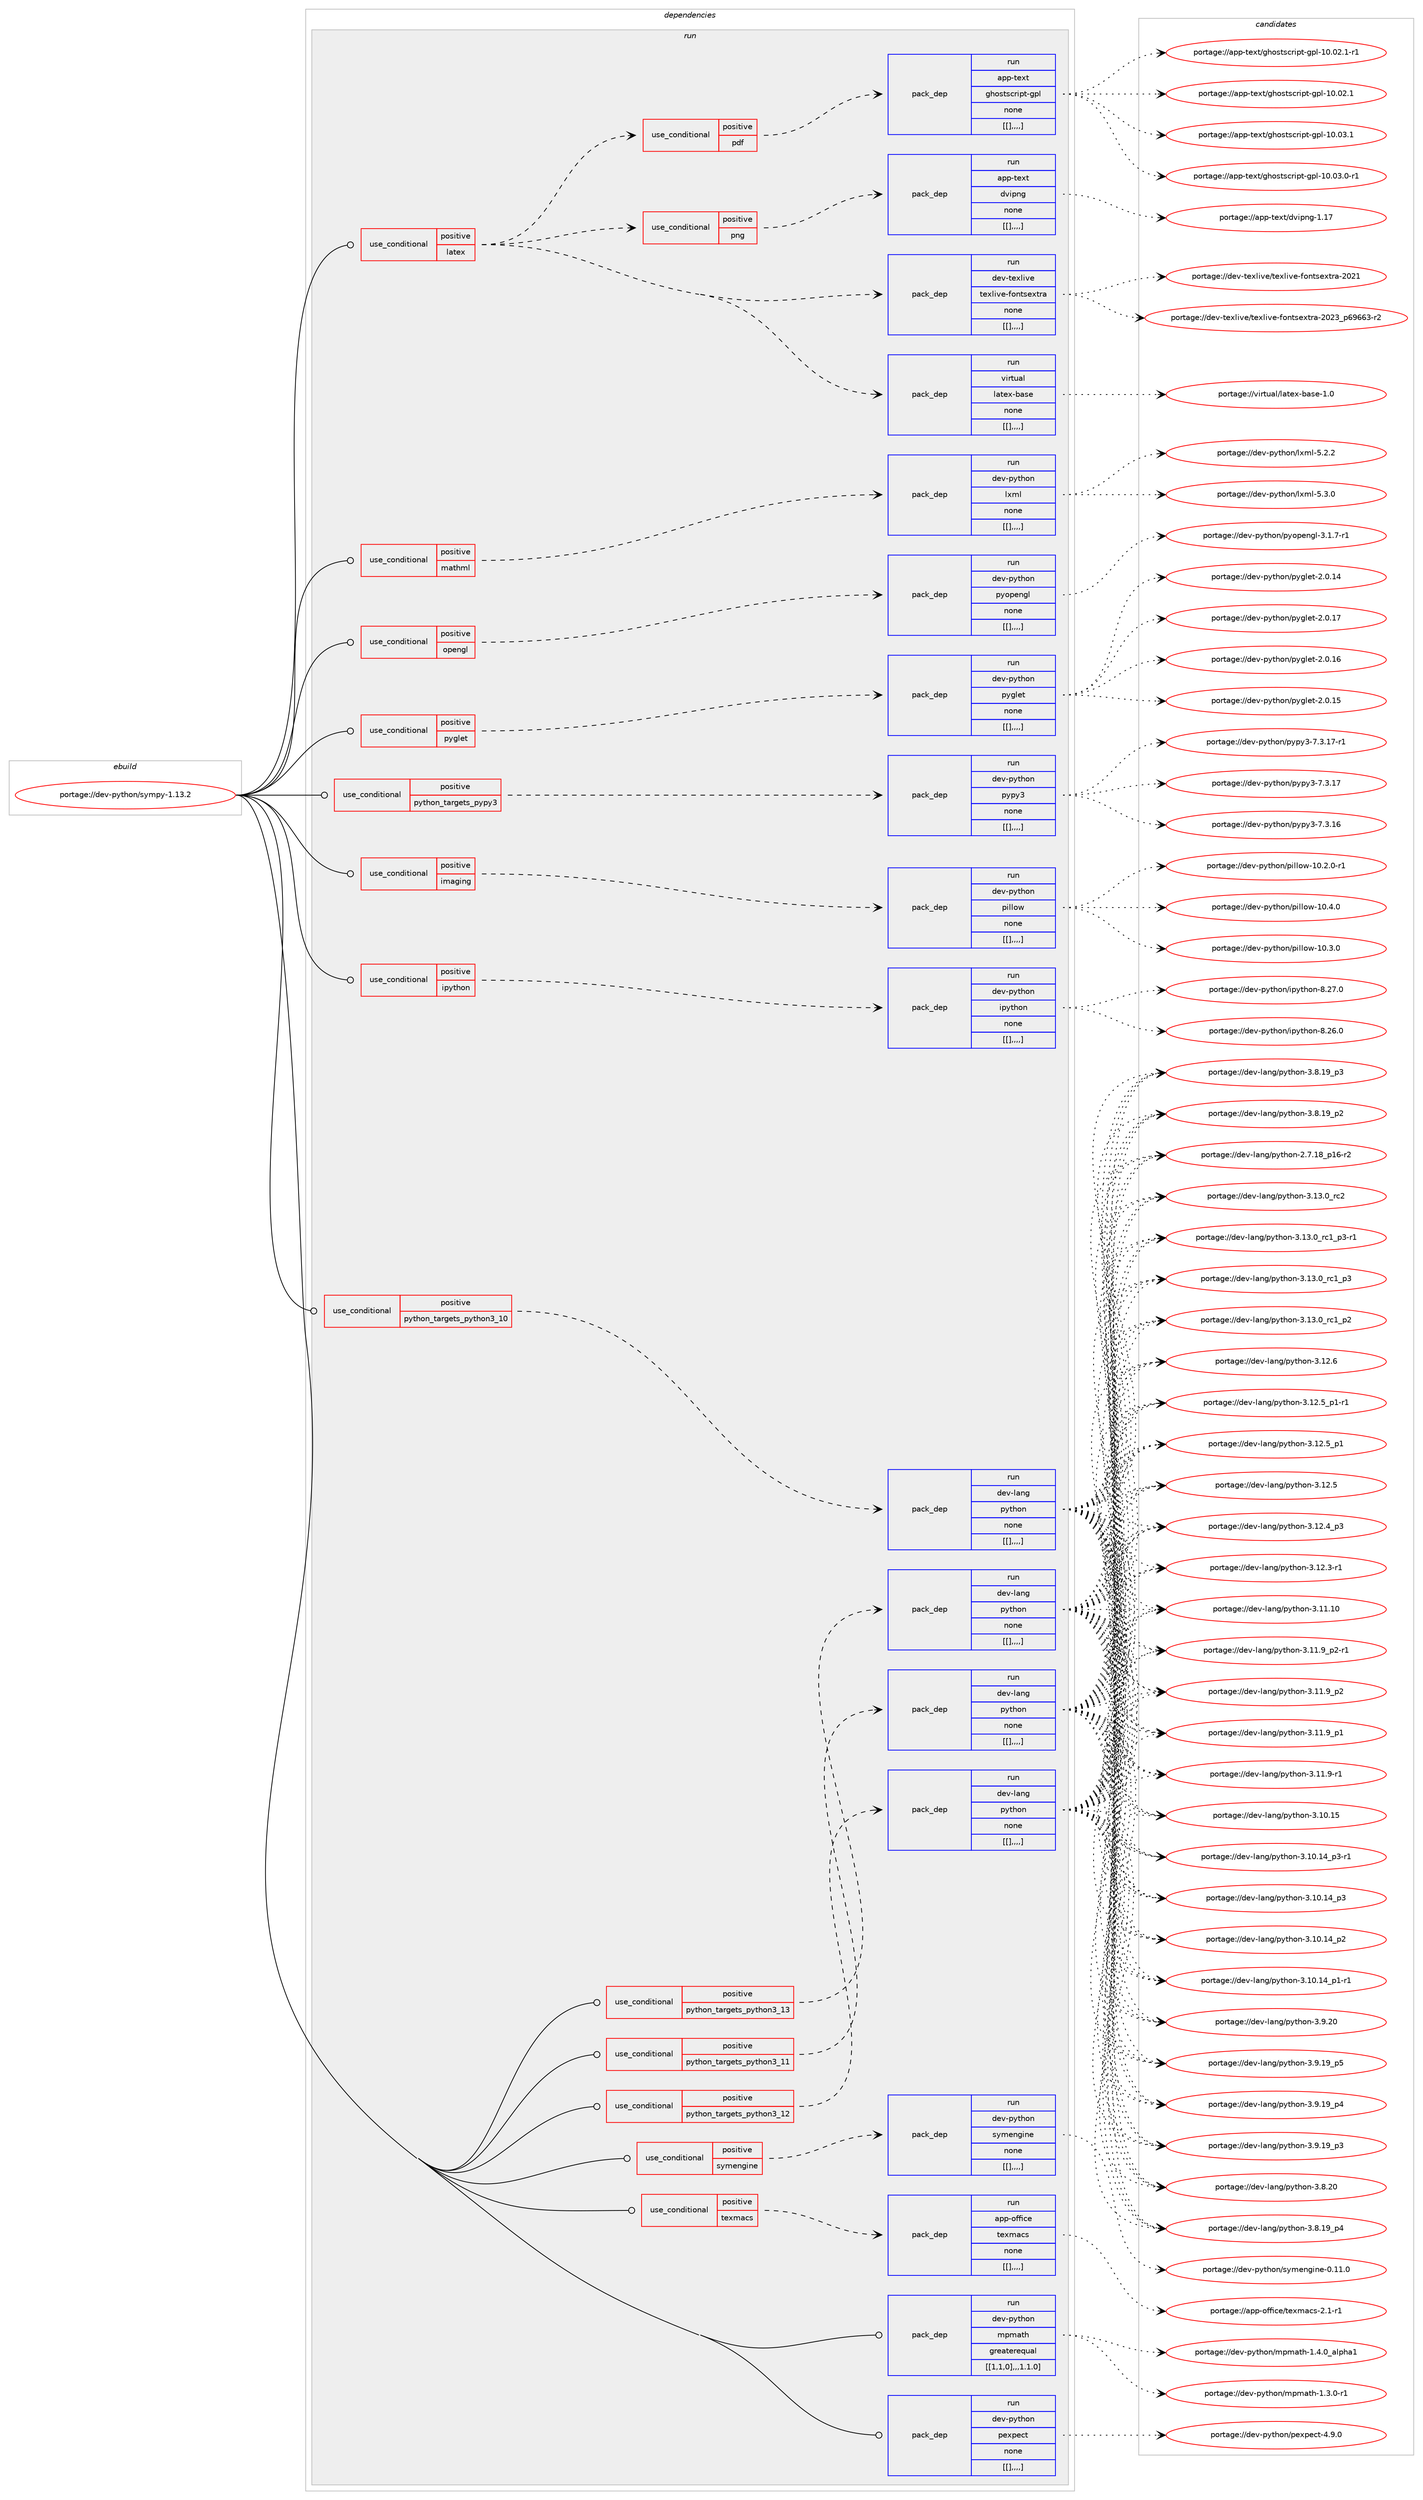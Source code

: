 digraph prolog {

# *************
# Graph options
# *************

newrank=true;
concentrate=true;
compound=true;
graph [rankdir=LR,fontname=Helvetica,fontsize=10,ranksep=1.5];#, ranksep=2.5, nodesep=0.2];
edge  [arrowhead=vee];
node  [fontname=Helvetica,fontsize=10];

# **********
# The ebuild
# **********

subgraph cluster_leftcol {
color=gray;
label=<<i>ebuild</i>>;
id [label="portage://dev-python/sympy-1.13.2", color=red, width=4, href="../dev-python/sympy-1.13.2.svg"];
}

# ****************
# The dependencies
# ****************

subgraph cluster_midcol {
color=gray;
label=<<i>dependencies</i>>;
subgraph cluster_compile {
fillcolor="#eeeeee";
style=filled;
label=<<i>compile</i>>;
}
subgraph cluster_compileandrun {
fillcolor="#eeeeee";
style=filled;
label=<<i>compile and run</i>>;
}
subgraph cluster_run {
fillcolor="#eeeeee";
style=filled;
label=<<i>run</i>>;
subgraph cond41310 {
dependency167342 [label=<<TABLE BORDER="0" CELLBORDER="1" CELLSPACING="0" CELLPADDING="4"><TR><TD ROWSPAN="3" CELLPADDING="10">use_conditional</TD></TR><TR><TD>positive</TD></TR><TR><TD>imaging</TD></TR></TABLE>>, shape=none, color=red];
subgraph pack124771 {
dependency167343 [label=<<TABLE BORDER="0" CELLBORDER="1" CELLSPACING="0" CELLPADDING="4" WIDTH="220"><TR><TD ROWSPAN="6" CELLPADDING="30">pack_dep</TD></TR><TR><TD WIDTH="110">run</TD></TR><TR><TD>dev-python</TD></TR><TR><TD>pillow</TD></TR><TR><TD>none</TD></TR><TR><TD>[[],,,,]</TD></TR></TABLE>>, shape=none, color=blue];
}
dependency167342:e -> dependency167343:w [weight=20,style="dashed",arrowhead="vee"];
}
id:e -> dependency167342:w [weight=20,style="solid",arrowhead="odot"];
subgraph cond41311 {
dependency167344 [label=<<TABLE BORDER="0" CELLBORDER="1" CELLSPACING="0" CELLPADDING="4"><TR><TD ROWSPAN="3" CELLPADDING="10">use_conditional</TD></TR><TR><TD>positive</TD></TR><TR><TD>ipython</TD></TR></TABLE>>, shape=none, color=red];
subgraph pack124772 {
dependency167345 [label=<<TABLE BORDER="0" CELLBORDER="1" CELLSPACING="0" CELLPADDING="4" WIDTH="220"><TR><TD ROWSPAN="6" CELLPADDING="30">pack_dep</TD></TR><TR><TD WIDTH="110">run</TD></TR><TR><TD>dev-python</TD></TR><TR><TD>ipython</TD></TR><TR><TD>none</TD></TR><TR><TD>[[],,,,]</TD></TR></TABLE>>, shape=none, color=blue];
}
dependency167344:e -> dependency167345:w [weight=20,style="dashed",arrowhead="vee"];
}
id:e -> dependency167344:w [weight=20,style="solid",arrowhead="odot"];
subgraph cond41312 {
dependency167346 [label=<<TABLE BORDER="0" CELLBORDER="1" CELLSPACING="0" CELLPADDING="4"><TR><TD ROWSPAN="3" CELLPADDING="10">use_conditional</TD></TR><TR><TD>positive</TD></TR><TR><TD>latex</TD></TR></TABLE>>, shape=none, color=red];
subgraph pack124773 {
dependency167347 [label=<<TABLE BORDER="0" CELLBORDER="1" CELLSPACING="0" CELLPADDING="4" WIDTH="220"><TR><TD ROWSPAN="6" CELLPADDING="30">pack_dep</TD></TR><TR><TD WIDTH="110">run</TD></TR><TR><TD>virtual</TD></TR><TR><TD>latex-base</TD></TR><TR><TD>none</TD></TR><TR><TD>[[],,,,]</TD></TR></TABLE>>, shape=none, color=blue];
}
dependency167346:e -> dependency167347:w [weight=20,style="dashed",arrowhead="vee"];
subgraph pack124774 {
dependency167348 [label=<<TABLE BORDER="0" CELLBORDER="1" CELLSPACING="0" CELLPADDING="4" WIDTH="220"><TR><TD ROWSPAN="6" CELLPADDING="30">pack_dep</TD></TR><TR><TD WIDTH="110">run</TD></TR><TR><TD>dev-texlive</TD></TR><TR><TD>texlive-fontsextra</TD></TR><TR><TD>none</TD></TR><TR><TD>[[],,,,]</TD></TR></TABLE>>, shape=none, color=blue];
}
dependency167346:e -> dependency167348:w [weight=20,style="dashed",arrowhead="vee"];
subgraph cond41313 {
dependency167349 [label=<<TABLE BORDER="0" CELLBORDER="1" CELLSPACING="0" CELLPADDING="4"><TR><TD ROWSPAN="3" CELLPADDING="10">use_conditional</TD></TR><TR><TD>positive</TD></TR><TR><TD>png</TD></TR></TABLE>>, shape=none, color=red];
subgraph pack124775 {
dependency167350 [label=<<TABLE BORDER="0" CELLBORDER="1" CELLSPACING="0" CELLPADDING="4" WIDTH="220"><TR><TD ROWSPAN="6" CELLPADDING="30">pack_dep</TD></TR><TR><TD WIDTH="110">run</TD></TR><TR><TD>app-text</TD></TR><TR><TD>dvipng</TD></TR><TR><TD>none</TD></TR><TR><TD>[[],,,,]</TD></TR></TABLE>>, shape=none, color=blue];
}
dependency167349:e -> dependency167350:w [weight=20,style="dashed",arrowhead="vee"];
}
dependency167346:e -> dependency167349:w [weight=20,style="dashed",arrowhead="vee"];
subgraph cond41314 {
dependency167351 [label=<<TABLE BORDER="0" CELLBORDER="1" CELLSPACING="0" CELLPADDING="4"><TR><TD ROWSPAN="3" CELLPADDING="10">use_conditional</TD></TR><TR><TD>positive</TD></TR><TR><TD>pdf</TD></TR></TABLE>>, shape=none, color=red];
subgraph pack124776 {
dependency167352 [label=<<TABLE BORDER="0" CELLBORDER="1" CELLSPACING="0" CELLPADDING="4" WIDTH="220"><TR><TD ROWSPAN="6" CELLPADDING="30">pack_dep</TD></TR><TR><TD WIDTH="110">run</TD></TR><TR><TD>app-text</TD></TR><TR><TD>ghostscript-gpl</TD></TR><TR><TD>none</TD></TR><TR><TD>[[],,,,]</TD></TR></TABLE>>, shape=none, color=blue];
}
dependency167351:e -> dependency167352:w [weight=20,style="dashed",arrowhead="vee"];
}
dependency167346:e -> dependency167351:w [weight=20,style="dashed",arrowhead="vee"];
}
id:e -> dependency167346:w [weight=20,style="solid",arrowhead="odot"];
subgraph cond41315 {
dependency167353 [label=<<TABLE BORDER="0" CELLBORDER="1" CELLSPACING="0" CELLPADDING="4"><TR><TD ROWSPAN="3" CELLPADDING="10">use_conditional</TD></TR><TR><TD>positive</TD></TR><TR><TD>mathml</TD></TR></TABLE>>, shape=none, color=red];
subgraph pack124777 {
dependency167354 [label=<<TABLE BORDER="0" CELLBORDER="1" CELLSPACING="0" CELLPADDING="4" WIDTH="220"><TR><TD ROWSPAN="6" CELLPADDING="30">pack_dep</TD></TR><TR><TD WIDTH="110">run</TD></TR><TR><TD>dev-python</TD></TR><TR><TD>lxml</TD></TR><TR><TD>none</TD></TR><TR><TD>[[],,,,]</TD></TR></TABLE>>, shape=none, color=blue];
}
dependency167353:e -> dependency167354:w [weight=20,style="dashed",arrowhead="vee"];
}
id:e -> dependency167353:w [weight=20,style="solid",arrowhead="odot"];
subgraph cond41316 {
dependency167355 [label=<<TABLE BORDER="0" CELLBORDER="1" CELLSPACING="0" CELLPADDING="4"><TR><TD ROWSPAN="3" CELLPADDING="10">use_conditional</TD></TR><TR><TD>positive</TD></TR><TR><TD>opengl</TD></TR></TABLE>>, shape=none, color=red];
subgraph pack124778 {
dependency167356 [label=<<TABLE BORDER="0" CELLBORDER="1" CELLSPACING="0" CELLPADDING="4" WIDTH="220"><TR><TD ROWSPAN="6" CELLPADDING="30">pack_dep</TD></TR><TR><TD WIDTH="110">run</TD></TR><TR><TD>dev-python</TD></TR><TR><TD>pyopengl</TD></TR><TR><TD>none</TD></TR><TR><TD>[[],,,,]</TD></TR></TABLE>>, shape=none, color=blue];
}
dependency167355:e -> dependency167356:w [weight=20,style="dashed",arrowhead="vee"];
}
id:e -> dependency167355:w [weight=20,style="solid",arrowhead="odot"];
subgraph cond41317 {
dependency167357 [label=<<TABLE BORDER="0" CELLBORDER="1" CELLSPACING="0" CELLPADDING="4"><TR><TD ROWSPAN="3" CELLPADDING="10">use_conditional</TD></TR><TR><TD>positive</TD></TR><TR><TD>pyglet</TD></TR></TABLE>>, shape=none, color=red];
subgraph pack124779 {
dependency167358 [label=<<TABLE BORDER="0" CELLBORDER="1" CELLSPACING="0" CELLPADDING="4" WIDTH="220"><TR><TD ROWSPAN="6" CELLPADDING="30">pack_dep</TD></TR><TR><TD WIDTH="110">run</TD></TR><TR><TD>dev-python</TD></TR><TR><TD>pyglet</TD></TR><TR><TD>none</TD></TR><TR><TD>[[],,,,]</TD></TR></TABLE>>, shape=none, color=blue];
}
dependency167357:e -> dependency167358:w [weight=20,style="dashed",arrowhead="vee"];
}
id:e -> dependency167357:w [weight=20,style="solid",arrowhead="odot"];
subgraph cond41318 {
dependency167359 [label=<<TABLE BORDER="0" CELLBORDER="1" CELLSPACING="0" CELLPADDING="4"><TR><TD ROWSPAN="3" CELLPADDING="10">use_conditional</TD></TR><TR><TD>positive</TD></TR><TR><TD>python_targets_pypy3</TD></TR></TABLE>>, shape=none, color=red];
subgraph pack124780 {
dependency167360 [label=<<TABLE BORDER="0" CELLBORDER="1" CELLSPACING="0" CELLPADDING="4" WIDTH="220"><TR><TD ROWSPAN="6" CELLPADDING="30">pack_dep</TD></TR><TR><TD WIDTH="110">run</TD></TR><TR><TD>dev-python</TD></TR><TR><TD>pypy3</TD></TR><TR><TD>none</TD></TR><TR><TD>[[],,,,]</TD></TR></TABLE>>, shape=none, color=blue];
}
dependency167359:e -> dependency167360:w [weight=20,style="dashed",arrowhead="vee"];
}
id:e -> dependency167359:w [weight=20,style="solid",arrowhead="odot"];
subgraph cond41319 {
dependency167361 [label=<<TABLE BORDER="0" CELLBORDER="1" CELLSPACING="0" CELLPADDING="4"><TR><TD ROWSPAN="3" CELLPADDING="10">use_conditional</TD></TR><TR><TD>positive</TD></TR><TR><TD>python_targets_python3_10</TD></TR></TABLE>>, shape=none, color=red];
subgraph pack124781 {
dependency167362 [label=<<TABLE BORDER="0" CELLBORDER="1" CELLSPACING="0" CELLPADDING="4" WIDTH="220"><TR><TD ROWSPAN="6" CELLPADDING="30">pack_dep</TD></TR><TR><TD WIDTH="110">run</TD></TR><TR><TD>dev-lang</TD></TR><TR><TD>python</TD></TR><TR><TD>none</TD></TR><TR><TD>[[],,,,]</TD></TR></TABLE>>, shape=none, color=blue];
}
dependency167361:e -> dependency167362:w [weight=20,style="dashed",arrowhead="vee"];
}
id:e -> dependency167361:w [weight=20,style="solid",arrowhead="odot"];
subgraph cond41320 {
dependency167363 [label=<<TABLE BORDER="0" CELLBORDER="1" CELLSPACING="0" CELLPADDING="4"><TR><TD ROWSPAN="3" CELLPADDING="10">use_conditional</TD></TR><TR><TD>positive</TD></TR><TR><TD>python_targets_python3_11</TD></TR></TABLE>>, shape=none, color=red];
subgraph pack124782 {
dependency167364 [label=<<TABLE BORDER="0" CELLBORDER="1" CELLSPACING="0" CELLPADDING="4" WIDTH="220"><TR><TD ROWSPAN="6" CELLPADDING="30">pack_dep</TD></TR><TR><TD WIDTH="110">run</TD></TR><TR><TD>dev-lang</TD></TR><TR><TD>python</TD></TR><TR><TD>none</TD></TR><TR><TD>[[],,,,]</TD></TR></TABLE>>, shape=none, color=blue];
}
dependency167363:e -> dependency167364:w [weight=20,style="dashed",arrowhead="vee"];
}
id:e -> dependency167363:w [weight=20,style="solid",arrowhead="odot"];
subgraph cond41321 {
dependency167365 [label=<<TABLE BORDER="0" CELLBORDER="1" CELLSPACING="0" CELLPADDING="4"><TR><TD ROWSPAN="3" CELLPADDING="10">use_conditional</TD></TR><TR><TD>positive</TD></TR><TR><TD>python_targets_python3_12</TD></TR></TABLE>>, shape=none, color=red];
subgraph pack124783 {
dependency167366 [label=<<TABLE BORDER="0" CELLBORDER="1" CELLSPACING="0" CELLPADDING="4" WIDTH="220"><TR><TD ROWSPAN="6" CELLPADDING="30">pack_dep</TD></TR><TR><TD WIDTH="110">run</TD></TR><TR><TD>dev-lang</TD></TR><TR><TD>python</TD></TR><TR><TD>none</TD></TR><TR><TD>[[],,,,]</TD></TR></TABLE>>, shape=none, color=blue];
}
dependency167365:e -> dependency167366:w [weight=20,style="dashed",arrowhead="vee"];
}
id:e -> dependency167365:w [weight=20,style="solid",arrowhead="odot"];
subgraph cond41322 {
dependency167367 [label=<<TABLE BORDER="0" CELLBORDER="1" CELLSPACING="0" CELLPADDING="4"><TR><TD ROWSPAN="3" CELLPADDING="10">use_conditional</TD></TR><TR><TD>positive</TD></TR><TR><TD>python_targets_python3_13</TD></TR></TABLE>>, shape=none, color=red];
subgraph pack124784 {
dependency167368 [label=<<TABLE BORDER="0" CELLBORDER="1" CELLSPACING="0" CELLPADDING="4" WIDTH="220"><TR><TD ROWSPAN="6" CELLPADDING="30">pack_dep</TD></TR><TR><TD WIDTH="110">run</TD></TR><TR><TD>dev-lang</TD></TR><TR><TD>python</TD></TR><TR><TD>none</TD></TR><TR><TD>[[],,,,]</TD></TR></TABLE>>, shape=none, color=blue];
}
dependency167367:e -> dependency167368:w [weight=20,style="dashed",arrowhead="vee"];
}
id:e -> dependency167367:w [weight=20,style="solid",arrowhead="odot"];
subgraph cond41323 {
dependency167369 [label=<<TABLE BORDER="0" CELLBORDER="1" CELLSPACING="0" CELLPADDING="4"><TR><TD ROWSPAN="3" CELLPADDING="10">use_conditional</TD></TR><TR><TD>positive</TD></TR><TR><TD>symengine</TD></TR></TABLE>>, shape=none, color=red];
subgraph pack124785 {
dependency167370 [label=<<TABLE BORDER="0" CELLBORDER="1" CELLSPACING="0" CELLPADDING="4" WIDTH="220"><TR><TD ROWSPAN="6" CELLPADDING="30">pack_dep</TD></TR><TR><TD WIDTH="110">run</TD></TR><TR><TD>dev-python</TD></TR><TR><TD>symengine</TD></TR><TR><TD>none</TD></TR><TR><TD>[[],,,,]</TD></TR></TABLE>>, shape=none, color=blue];
}
dependency167369:e -> dependency167370:w [weight=20,style="dashed",arrowhead="vee"];
}
id:e -> dependency167369:w [weight=20,style="solid",arrowhead="odot"];
subgraph cond41324 {
dependency167371 [label=<<TABLE BORDER="0" CELLBORDER="1" CELLSPACING="0" CELLPADDING="4"><TR><TD ROWSPAN="3" CELLPADDING="10">use_conditional</TD></TR><TR><TD>positive</TD></TR><TR><TD>texmacs</TD></TR></TABLE>>, shape=none, color=red];
subgraph pack124786 {
dependency167372 [label=<<TABLE BORDER="0" CELLBORDER="1" CELLSPACING="0" CELLPADDING="4" WIDTH="220"><TR><TD ROWSPAN="6" CELLPADDING="30">pack_dep</TD></TR><TR><TD WIDTH="110">run</TD></TR><TR><TD>app-office</TD></TR><TR><TD>texmacs</TD></TR><TR><TD>none</TD></TR><TR><TD>[[],,,,]</TD></TR></TABLE>>, shape=none, color=blue];
}
dependency167371:e -> dependency167372:w [weight=20,style="dashed",arrowhead="vee"];
}
id:e -> dependency167371:w [weight=20,style="solid",arrowhead="odot"];
subgraph pack124787 {
dependency167373 [label=<<TABLE BORDER="0" CELLBORDER="1" CELLSPACING="0" CELLPADDING="4" WIDTH="220"><TR><TD ROWSPAN="6" CELLPADDING="30">pack_dep</TD></TR><TR><TD WIDTH="110">run</TD></TR><TR><TD>dev-python</TD></TR><TR><TD>mpmath</TD></TR><TR><TD>greaterequal</TD></TR><TR><TD>[[1,1,0],,,1.1.0]</TD></TR></TABLE>>, shape=none, color=blue];
}
id:e -> dependency167373:w [weight=20,style="solid",arrowhead="odot"];
subgraph pack124788 {
dependency167374 [label=<<TABLE BORDER="0" CELLBORDER="1" CELLSPACING="0" CELLPADDING="4" WIDTH="220"><TR><TD ROWSPAN="6" CELLPADDING="30">pack_dep</TD></TR><TR><TD WIDTH="110">run</TD></TR><TR><TD>dev-python</TD></TR><TR><TD>pexpect</TD></TR><TR><TD>none</TD></TR><TR><TD>[[],,,,]</TD></TR></TABLE>>, shape=none, color=blue];
}
id:e -> dependency167374:w [weight=20,style="solid",arrowhead="odot"];
}
}

# **************
# The candidates
# **************

subgraph cluster_choices {
rank=same;
color=gray;
label=<<i>candidates</i>>;

subgraph choice124771 {
color=black;
nodesep=1;
choice100101118451121211161041111104711210510810811111945494846524648 [label="portage://dev-python/pillow-10.4.0", color=red, width=4,href="../dev-python/pillow-10.4.0.svg"];
choice100101118451121211161041111104711210510810811111945494846514648 [label="portage://dev-python/pillow-10.3.0", color=red, width=4,href="../dev-python/pillow-10.3.0.svg"];
choice1001011184511212111610411111047112105108108111119454948465046484511449 [label="portage://dev-python/pillow-10.2.0-r1", color=red, width=4,href="../dev-python/pillow-10.2.0-r1.svg"];
dependency167343:e -> choice100101118451121211161041111104711210510810811111945494846524648:w [style=dotted,weight="100"];
dependency167343:e -> choice100101118451121211161041111104711210510810811111945494846514648:w [style=dotted,weight="100"];
dependency167343:e -> choice1001011184511212111610411111047112105108108111119454948465046484511449:w [style=dotted,weight="100"];
}
subgraph choice124772 {
color=black;
nodesep=1;
choice100101118451121211161041111104710511212111610411111045564650554648 [label="portage://dev-python/ipython-8.27.0", color=red, width=4,href="../dev-python/ipython-8.27.0.svg"];
choice100101118451121211161041111104710511212111610411111045564650544648 [label="portage://dev-python/ipython-8.26.0", color=red, width=4,href="../dev-python/ipython-8.26.0.svg"];
dependency167345:e -> choice100101118451121211161041111104710511212111610411111045564650554648:w [style=dotted,weight="100"];
dependency167345:e -> choice100101118451121211161041111104710511212111610411111045564650544648:w [style=dotted,weight="100"];
}
subgraph choice124773 {
color=black;
nodesep=1;
choice11810511411611797108471089711610112045989711510145494648 [label="portage://virtual/latex-base-1.0", color=red, width=4,href="../virtual/latex-base-1.0.svg"];
dependency167347:e -> choice11810511411611797108471089711610112045989711510145494648:w [style=dotted,weight="100"];
}
subgraph choice124774 {
color=black;
nodesep=1;
choice1001011184511610112010810511810147116101120108105118101451021111101161151011201161149745504850519511254575454514511450 [label="portage://dev-texlive/texlive-fontsextra-2023_p69663-r2", color=red, width=4,href="../dev-texlive/texlive-fontsextra-2023_p69663-r2.svg"];
choice100101118451161011201081051181014711610112010810511810145102111110116115101120116114974550485049 [label="portage://dev-texlive/texlive-fontsextra-2021", color=red, width=4,href="../dev-texlive/texlive-fontsextra-2021.svg"];
dependency167348:e -> choice1001011184511610112010810511810147116101120108105118101451021111101161151011201161149745504850519511254575454514511450:w [style=dotted,weight="100"];
dependency167348:e -> choice100101118451161011201081051181014711610112010810511810145102111110116115101120116114974550485049:w [style=dotted,weight="100"];
}
subgraph choice124775 {
color=black;
nodesep=1;
choice9711211245116101120116471001181051121101034549464955 [label="portage://app-text/dvipng-1.17", color=red, width=4,href="../app-text/dvipng-1.17.svg"];
dependency167350:e -> choice9711211245116101120116471001181051121101034549464955:w [style=dotted,weight="100"];
}
subgraph choice124776 {
color=black;
nodesep=1;
choice97112112451161011201164710310411111511611599114105112116451031121084549484648514649 [label="portage://app-text/ghostscript-gpl-10.03.1", color=red, width=4,href="../app-text/ghostscript-gpl-10.03.1.svg"];
choice971121124511610112011647103104111115116115991141051121164510311210845494846485146484511449 [label="portage://app-text/ghostscript-gpl-10.03.0-r1", color=red, width=4,href="../app-text/ghostscript-gpl-10.03.0-r1.svg"];
choice971121124511610112011647103104111115116115991141051121164510311210845494846485046494511449 [label="portage://app-text/ghostscript-gpl-10.02.1-r1", color=red, width=4,href="../app-text/ghostscript-gpl-10.02.1-r1.svg"];
choice97112112451161011201164710310411111511611599114105112116451031121084549484648504649 [label="portage://app-text/ghostscript-gpl-10.02.1", color=red, width=4,href="../app-text/ghostscript-gpl-10.02.1.svg"];
dependency167352:e -> choice97112112451161011201164710310411111511611599114105112116451031121084549484648514649:w [style=dotted,weight="100"];
dependency167352:e -> choice971121124511610112011647103104111115116115991141051121164510311210845494846485146484511449:w [style=dotted,weight="100"];
dependency167352:e -> choice971121124511610112011647103104111115116115991141051121164510311210845494846485046494511449:w [style=dotted,weight="100"];
dependency167352:e -> choice97112112451161011201164710310411111511611599114105112116451031121084549484648504649:w [style=dotted,weight="100"];
}
subgraph choice124777 {
color=black;
nodesep=1;
choice1001011184511212111610411111047108120109108455346514648 [label="portage://dev-python/lxml-5.3.0", color=red, width=4,href="../dev-python/lxml-5.3.0.svg"];
choice1001011184511212111610411111047108120109108455346504650 [label="portage://dev-python/lxml-5.2.2", color=red, width=4,href="../dev-python/lxml-5.2.2.svg"];
dependency167354:e -> choice1001011184511212111610411111047108120109108455346514648:w [style=dotted,weight="100"];
dependency167354:e -> choice1001011184511212111610411111047108120109108455346504650:w [style=dotted,weight="100"];
}
subgraph choice124778 {
color=black;
nodesep=1;
choice10010111845112121116104111110471121211111121011101031084551464946554511449 [label="portage://dev-python/pyopengl-3.1.7-r1", color=red, width=4,href="../dev-python/pyopengl-3.1.7-r1.svg"];
dependency167356:e -> choice10010111845112121116104111110471121211111121011101031084551464946554511449:w [style=dotted,weight="100"];
}
subgraph choice124779 {
color=black;
nodesep=1;
choice100101118451121211161041111104711212110310810111645504648464955 [label="portage://dev-python/pyglet-2.0.17", color=red, width=4,href="../dev-python/pyglet-2.0.17.svg"];
choice100101118451121211161041111104711212110310810111645504648464954 [label="portage://dev-python/pyglet-2.0.16", color=red, width=4,href="../dev-python/pyglet-2.0.16.svg"];
choice100101118451121211161041111104711212110310810111645504648464953 [label="portage://dev-python/pyglet-2.0.15", color=red, width=4,href="../dev-python/pyglet-2.0.15.svg"];
choice100101118451121211161041111104711212110310810111645504648464952 [label="portage://dev-python/pyglet-2.0.14", color=red, width=4,href="../dev-python/pyglet-2.0.14.svg"];
dependency167358:e -> choice100101118451121211161041111104711212110310810111645504648464955:w [style=dotted,weight="100"];
dependency167358:e -> choice100101118451121211161041111104711212110310810111645504648464954:w [style=dotted,weight="100"];
dependency167358:e -> choice100101118451121211161041111104711212110310810111645504648464953:w [style=dotted,weight="100"];
dependency167358:e -> choice100101118451121211161041111104711212110310810111645504648464952:w [style=dotted,weight="100"];
}
subgraph choice124780 {
color=black;
nodesep=1;
choice100101118451121211161041111104711212111212151455546514649554511449 [label="portage://dev-python/pypy3-7.3.17-r1", color=red, width=4,href="../dev-python/pypy3-7.3.17-r1.svg"];
choice10010111845112121116104111110471121211121215145554651464955 [label="portage://dev-python/pypy3-7.3.17", color=red, width=4,href="../dev-python/pypy3-7.3.17.svg"];
choice10010111845112121116104111110471121211121215145554651464954 [label="portage://dev-python/pypy3-7.3.16", color=red, width=4,href="../dev-python/pypy3-7.3.16.svg"];
dependency167360:e -> choice100101118451121211161041111104711212111212151455546514649554511449:w [style=dotted,weight="100"];
dependency167360:e -> choice10010111845112121116104111110471121211121215145554651464955:w [style=dotted,weight="100"];
dependency167360:e -> choice10010111845112121116104111110471121211121215145554651464954:w [style=dotted,weight="100"];
}
subgraph choice124781 {
color=black;
nodesep=1;
choice10010111845108971101034711212111610411111045514649514648951149950 [label="portage://dev-lang/python-3.13.0_rc2", color=red, width=4,href="../dev-lang/python-3.13.0_rc2.svg"];
choice1001011184510897110103471121211161041111104551464951464895114994995112514511449 [label="portage://dev-lang/python-3.13.0_rc1_p3-r1", color=red, width=4,href="../dev-lang/python-3.13.0_rc1_p3-r1.svg"];
choice100101118451089711010347112121116104111110455146495146489511499499511251 [label="portage://dev-lang/python-3.13.0_rc1_p3", color=red, width=4,href="../dev-lang/python-3.13.0_rc1_p3.svg"];
choice100101118451089711010347112121116104111110455146495146489511499499511250 [label="portage://dev-lang/python-3.13.0_rc1_p2", color=red, width=4,href="../dev-lang/python-3.13.0_rc1_p2.svg"];
choice10010111845108971101034711212111610411111045514649504654 [label="portage://dev-lang/python-3.12.6", color=red, width=4,href="../dev-lang/python-3.12.6.svg"];
choice1001011184510897110103471121211161041111104551464950465395112494511449 [label="portage://dev-lang/python-3.12.5_p1-r1", color=red, width=4,href="../dev-lang/python-3.12.5_p1-r1.svg"];
choice100101118451089711010347112121116104111110455146495046539511249 [label="portage://dev-lang/python-3.12.5_p1", color=red, width=4,href="../dev-lang/python-3.12.5_p1.svg"];
choice10010111845108971101034711212111610411111045514649504653 [label="portage://dev-lang/python-3.12.5", color=red, width=4,href="../dev-lang/python-3.12.5.svg"];
choice100101118451089711010347112121116104111110455146495046529511251 [label="portage://dev-lang/python-3.12.4_p3", color=red, width=4,href="../dev-lang/python-3.12.4_p3.svg"];
choice100101118451089711010347112121116104111110455146495046514511449 [label="portage://dev-lang/python-3.12.3-r1", color=red, width=4,href="../dev-lang/python-3.12.3-r1.svg"];
choice1001011184510897110103471121211161041111104551464949464948 [label="portage://dev-lang/python-3.11.10", color=red, width=4,href="../dev-lang/python-3.11.10.svg"];
choice1001011184510897110103471121211161041111104551464949465795112504511449 [label="portage://dev-lang/python-3.11.9_p2-r1", color=red, width=4,href="../dev-lang/python-3.11.9_p2-r1.svg"];
choice100101118451089711010347112121116104111110455146494946579511250 [label="portage://dev-lang/python-3.11.9_p2", color=red, width=4,href="../dev-lang/python-3.11.9_p2.svg"];
choice100101118451089711010347112121116104111110455146494946579511249 [label="portage://dev-lang/python-3.11.9_p1", color=red, width=4,href="../dev-lang/python-3.11.9_p1.svg"];
choice100101118451089711010347112121116104111110455146494946574511449 [label="portage://dev-lang/python-3.11.9-r1", color=red, width=4,href="../dev-lang/python-3.11.9-r1.svg"];
choice1001011184510897110103471121211161041111104551464948464953 [label="portage://dev-lang/python-3.10.15", color=red, width=4,href="../dev-lang/python-3.10.15.svg"];
choice100101118451089711010347112121116104111110455146494846495295112514511449 [label="portage://dev-lang/python-3.10.14_p3-r1", color=red, width=4,href="../dev-lang/python-3.10.14_p3-r1.svg"];
choice10010111845108971101034711212111610411111045514649484649529511251 [label="portage://dev-lang/python-3.10.14_p3", color=red, width=4,href="../dev-lang/python-3.10.14_p3.svg"];
choice10010111845108971101034711212111610411111045514649484649529511250 [label="portage://dev-lang/python-3.10.14_p2", color=red, width=4,href="../dev-lang/python-3.10.14_p2.svg"];
choice100101118451089711010347112121116104111110455146494846495295112494511449 [label="portage://dev-lang/python-3.10.14_p1-r1", color=red, width=4,href="../dev-lang/python-3.10.14_p1-r1.svg"];
choice10010111845108971101034711212111610411111045514657465048 [label="portage://dev-lang/python-3.9.20", color=red, width=4,href="../dev-lang/python-3.9.20.svg"];
choice100101118451089711010347112121116104111110455146574649579511253 [label="portage://dev-lang/python-3.9.19_p5", color=red, width=4,href="../dev-lang/python-3.9.19_p5.svg"];
choice100101118451089711010347112121116104111110455146574649579511252 [label="portage://dev-lang/python-3.9.19_p4", color=red, width=4,href="../dev-lang/python-3.9.19_p4.svg"];
choice100101118451089711010347112121116104111110455146574649579511251 [label="portage://dev-lang/python-3.9.19_p3", color=red, width=4,href="../dev-lang/python-3.9.19_p3.svg"];
choice10010111845108971101034711212111610411111045514656465048 [label="portage://dev-lang/python-3.8.20", color=red, width=4,href="../dev-lang/python-3.8.20.svg"];
choice100101118451089711010347112121116104111110455146564649579511252 [label="portage://dev-lang/python-3.8.19_p4", color=red, width=4,href="../dev-lang/python-3.8.19_p4.svg"];
choice100101118451089711010347112121116104111110455146564649579511251 [label="portage://dev-lang/python-3.8.19_p3", color=red, width=4,href="../dev-lang/python-3.8.19_p3.svg"];
choice100101118451089711010347112121116104111110455146564649579511250 [label="portage://dev-lang/python-3.8.19_p2", color=red, width=4,href="../dev-lang/python-3.8.19_p2.svg"];
choice100101118451089711010347112121116104111110455046554649569511249544511450 [label="portage://dev-lang/python-2.7.18_p16-r2", color=red, width=4,href="../dev-lang/python-2.7.18_p16-r2.svg"];
dependency167362:e -> choice10010111845108971101034711212111610411111045514649514648951149950:w [style=dotted,weight="100"];
dependency167362:e -> choice1001011184510897110103471121211161041111104551464951464895114994995112514511449:w [style=dotted,weight="100"];
dependency167362:e -> choice100101118451089711010347112121116104111110455146495146489511499499511251:w [style=dotted,weight="100"];
dependency167362:e -> choice100101118451089711010347112121116104111110455146495146489511499499511250:w [style=dotted,weight="100"];
dependency167362:e -> choice10010111845108971101034711212111610411111045514649504654:w [style=dotted,weight="100"];
dependency167362:e -> choice1001011184510897110103471121211161041111104551464950465395112494511449:w [style=dotted,weight="100"];
dependency167362:e -> choice100101118451089711010347112121116104111110455146495046539511249:w [style=dotted,weight="100"];
dependency167362:e -> choice10010111845108971101034711212111610411111045514649504653:w [style=dotted,weight="100"];
dependency167362:e -> choice100101118451089711010347112121116104111110455146495046529511251:w [style=dotted,weight="100"];
dependency167362:e -> choice100101118451089711010347112121116104111110455146495046514511449:w [style=dotted,weight="100"];
dependency167362:e -> choice1001011184510897110103471121211161041111104551464949464948:w [style=dotted,weight="100"];
dependency167362:e -> choice1001011184510897110103471121211161041111104551464949465795112504511449:w [style=dotted,weight="100"];
dependency167362:e -> choice100101118451089711010347112121116104111110455146494946579511250:w [style=dotted,weight="100"];
dependency167362:e -> choice100101118451089711010347112121116104111110455146494946579511249:w [style=dotted,weight="100"];
dependency167362:e -> choice100101118451089711010347112121116104111110455146494946574511449:w [style=dotted,weight="100"];
dependency167362:e -> choice1001011184510897110103471121211161041111104551464948464953:w [style=dotted,weight="100"];
dependency167362:e -> choice100101118451089711010347112121116104111110455146494846495295112514511449:w [style=dotted,weight="100"];
dependency167362:e -> choice10010111845108971101034711212111610411111045514649484649529511251:w [style=dotted,weight="100"];
dependency167362:e -> choice10010111845108971101034711212111610411111045514649484649529511250:w [style=dotted,weight="100"];
dependency167362:e -> choice100101118451089711010347112121116104111110455146494846495295112494511449:w [style=dotted,weight="100"];
dependency167362:e -> choice10010111845108971101034711212111610411111045514657465048:w [style=dotted,weight="100"];
dependency167362:e -> choice100101118451089711010347112121116104111110455146574649579511253:w [style=dotted,weight="100"];
dependency167362:e -> choice100101118451089711010347112121116104111110455146574649579511252:w [style=dotted,weight="100"];
dependency167362:e -> choice100101118451089711010347112121116104111110455146574649579511251:w [style=dotted,weight="100"];
dependency167362:e -> choice10010111845108971101034711212111610411111045514656465048:w [style=dotted,weight="100"];
dependency167362:e -> choice100101118451089711010347112121116104111110455146564649579511252:w [style=dotted,weight="100"];
dependency167362:e -> choice100101118451089711010347112121116104111110455146564649579511251:w [style=dotted,weight="100"];
dependency167362:e -> choice100101118451089711010347112121116104111110455146564649579511250:w [style=dotted,weight="100"];
dependency167362:e -> choice100101118451089711010347112121116104111110455046554649569511249544511450:w [style=dotted,weight="100"];
}
subgraph choice124782 {
color=black;
nodesep=1;
choice10010111845108971101034711212111610411111045514649514648951149950 [label="portage://dev-lang/python-3.13.0_rc2", color=red, width=4,href="../dev-lang/python-3.13.0_rc2.svg"];
choice1001011184510897110103471121211161041111104551464951464895114994995112514511449 [label="portage://dev-lang/python-3.13.0_rc1_p3-r1", color=red, width=4,href="../dev-lang/python-3.13.0_rc1_p3-r1.svg"];
choice100101118451089711010347112121116104111110455146495146489511499499511251 [label="portage://dev-lang/python-3.13.0_rc1_p3", color=red, width=4,href="../dev-lang/python-3.13.0_rc1_p3.svg"];
choice100101118451089711010347112121116104111110455146495146489511499499511250 [label="portage://dev-lang/python-3.13.0_rc1_p2", color=red, width=4,href="../dev-lang/python-3.13.0_rc1_p2.svg"];
choice10010111845108971101034711212111610411111045514649504654 [label="portage://dev-lang/python-3.12.6", color=red, width=4,href="../dev-lang/python-3.12.6.svg"];
choice1001011184510897110103471121211161041111104551464950465395112494511449 [label="portage://dev-lang/python-3.12.5_p1-r1", color=red, width=4,href="../dev-lang/python-3.12.5_p1-r1.svg"];
choice100101118451089711010347112121116104111110455146495046539511249 [label="portage://dev-lang/python-3.12.5_p1", color=red, width=4,href="../dev-lang/python-3.12.5_p1.svg"];
choice10010111845108971101034711212111610411111045514649504653 [label="portage://dev-lang/python-3.12.5", color=red, width=4,href="../dev-lang/python-3.12.5.svg"];
choice100101118451089711010347112121116104111110455146495046529511251 [label="portage://dev-lang/python-3.12.4_p3", color=red, width=4,href="../dev-lang/python-3.12.4_p3.svg"];
choice100101118451089711010347112121116104111110455146495046514511449 [label="portage://dev-lang/python-3.12.3-r1", color=red, width=4,href="../dev-lang/python-3.12.3-r1.svg"];
choice1001011184510897110103471121211161041111104551464949464948 [label="portage://dev-lang/python-3.11.10", color=red, width=4,href="../dev-lang/python-3.11.10.svg"];
choice1001011184510897110103471121211161041111104551464949465795112504511449 [label="portage://dev-lang/python-3.11.9_p2-r1", color=red, width=4,href="../dev-lang/python-3.11.9_p2-r1.svg"];
choice100101118451089711010347112121116104111110455146494946579511250 [label="portage://dev-lang/python-3.11.9_p2", color=red, width=4,href="../dev-lang/python-3.11.9_p2.svg"];
choice100101118451089711010347112121116104111110455146494946579511249 [label="portage://dev-lang/python-3.11.9_p1", color=red, width=4,href="../dev-lang/python-3.11.9_p1.svg"];
choice100101118451089711010347112121116104111110455146494946574511449 [label="portage://dev-lang/python-3.11.9-r1", color=red, width=4,href="../dev-lang/python-3.11.9-r1.svg"];
choice1001011184510897110103471121211161041111104551464948464953 [label="portage://dev-lang/python-3.10.15", color=red, width=4,href="../dev-lang/python-3.10.15.svg"];
choice100101118451089711010347112121116104111110455146494846495295112514511449 [label="portage://dev-lang/python-3.10.14_p3-r1", color=red, width=4,href="../dev-lang/python-3.10.14_p3-r1.svg"];
choice10010111845108971101034711212111610411111045514649484649529511251 [label="portage://dev-lang/python-3.10.14_p3", color=red, width=4,href="../dev-lang/python-3.10.14_p3.svg"];
choice10010111845108971101034711212111610411111045514649484649529511250 [label="portage://dev-lang/python-3.10.14_p2", color=red, width=4,href="../dev-lang/python-3.10.14_p2.svg"];
choice100101118451089711010347112121116104111110455146494846495295112494511449 [label="portage://dev-lang/python-3.10.14_p1-r1", color=red, width=4,href="../dev-lang/python-3.10.14_p1-r1.svg"];
choice10010111845108971101034711212111610411111045514657465048 [label="portage://dev-lang/python-3.9.20", color=red, width=4,href="../dev-lang/python-3.9.20.svg"];
choice100101118451089711010347112121116104111110455146574649579511253 [label="portage://dev-lang/python-3.9.19_p5", color=red, width=4,href="../dev-lang/python-3.9.19_p5.svg"];
choice100101118451089711010347112121116104111110455146574649579511252 [label="portage://dev-lang/python-3.9.19_p4", color=red, width=4,href="../dev-lang/python-3.9.19_p4.svg"];
choice100101118451089711010347112121116104111110455146574649579511251 [label="portage://dev-lang/python-3.9.19_p3", color=red, width=4,href="../dev-lang/python-3.9.19_p3.svg"];
choice10010111845108971101034711212111610411111045514656465048 [label="portage://dev-lang/python-3.8.20", color=red, width=4,href="../dev-lang/python-3.8.20.svg"];
choice100101118451089711010347112121116104111110455146564649579511252 [label="portage://dev-lang/python-3.8.19_p4", color=red, width=4,href="../dev-lang/python-3.8.19_p4.svg"];
choice100101118451089711010347112121116104111110455146564649579511251 [label="portage://dev-lang/python-3.8.19_p3", color=red, width=4,href="../dev-lang/python-3.8.19_p3.svg"];
choice100101118451089711010347112121116104111110455146564649579511250 [label="portage://dev-lang/python-3.8.19_p2", color=red, width=4,href="../dev-lang/python-3.8.19_p2.svg"];
choice100101118451089711010347112121116104111110455046554649569511249544511450 [label="portage://dev-lang/python-2.7.18_p16-r2", color=red, width=4,href="../dev-lang/python-2.7.18_p16-r2.svg"];
dependency167364:e -> choice10010111845108971101034711212111610411111045514649514648951149950:w [style=dotted,weight="100"];
dependency167364:e -> choice1001011184510897110103471121211161041111104551464951464895114994995112514511449:w [style=dotted,weight="100"];
dependency167364:e -> choice100101118451089711010347112121116104111110455146495146489511499499511251:w [style=dotted,weight="100"];
dependency167364:e -> choice100101118451089711010347112121116104111110455146495146489511499499511250:w [style=dotted,weight="100"];
dependency167364:e -> choice10010111845108971101034711212111610411111045514649504654:w [style=dotted,weight="100"];
dependency167364:e -> choice1001011184510897110103471121211161041111104551464950465395112494511449:w [style=dotted,weight="100"];
dependency167364:e -> choice100101118451089711010347112121116104111110455146495046539511249:w [style=dotted,weight="100"];
dependency167364:e -> choice10010111845108971101034711212111610411111045514649504653:w [style=dotted,weight="100"];
dependency167364:e -> choice100101118451089711010347112121116104111110455146495046529511251:w [style=dotted,weight="100"];
dependency167364:e -> choice100101118451089711010347112121116104111110455146495046514511449:w [style=dotted,weight="100"];
dependency167364:e -> choice1001011184510897110103471121211161041111104551464949464948:w [style=dotted,weight="100"];
dependency167364:e -> choice1001011184510897110103471121211161041111104551464949465795112504511449:w [style=dotted,weight="100"];
dependency167364:e -> choice100101118451089711010347112121116104111110455146494946579511250:w [style=dotted,weight="100"];
dependency167364:e -> choice100101118451089711010347112121116104111110455146494946579511249:w [style=dotted,weight="100"];
dependency167364:e -> choice100101118451089711010347112121116104111110455146494946574511449:w [style=dotted,weight="100"];
dependency167364:e -> choice1001011184510897110103471121211161041111104551464948464953:w [style=dotted,weight="100"];
dependency167364:e -> choice100101118451089711010347112121116104111110455146494846495295112514511449:w [style=dotted,weight="100"];
dependency167364:e -> choice10010111845108971101034711212111610411111045514649484649529511251:w [style=dotted,weight="100"];
dependency167364:e -> choice10010111845108971101034711212111610411111045514649484649529511250:w [style=dotted,weight="100"];
dependency167364:e -> choice100101118451089711010347112121116104111110455146494846495295112494511449:w [style=dotted,weight="100"];
dependency167364:e -> choice10010111845108971101034711212111610411111045514657465048:w [style=dotted,weight="100"];
dependency167364:e -> choice100101118451089711010347112121116104111110455146574649579511253:w [style=dotted,weight="100"];
dependency167364:e -> choice100101118451089711010347112121116104111110455146574649579511252:w [style=dotted,weight="100"];
dependency167364:e -> choice100101118451089711010347112121116104111110455146574649579511251:w [style=dotted,weight="100"];
dependency167364:e -> choice10010111845108971101034711212111610411111045514656465048:w [style=dotted,weight="100"];
dependency167364:e -> choice100101118451089711010347112121116104111110455146564649579511252:w [style=dotted,weight="100"];
dependency167364:e -> choice100101118451089711010347112121116104111110455146564649579511251:w [style=dotted,weight="100"];
dependency167364:e -> choice100101118451089711010347112121116104111110455146564649579511250:w [style=dotted,weight="100"];
dependency167364:e -> choice100101118451089711010347112121116104111110455046554649569511249544511450:w [style=dotted,weight="100"];
}
subgraph choice124783 {
color=black;
nodesep=1;
choice10010111845108971101034711212111610411111045514649514648951149950 [label="portage://dev-lang/python-3.13.0_rc2", color=red, width=4,href="../dev-lang/python-3.13.0_rc2.svg"];
choice1001011184510897110103471121211161041111104551464951464895114994995112514511449 [label="portage://dev-lang/python-3.13.0_rc1_p3-r1", color=red, width=4,href="../dev-lang/python-3.13.0_rc1_p3-r1.svg"];
choice100101118451089711010347112121116104111110455146495146489511499499511251 [label="portage://dev-lang/python-3.13.0_rc1_p3", color=red, width=4,href="../dev-lang/python-3.13.0_rc1_p3.svg"];
choice100101118451089711010347112121116104111110455146495146489511499499511250 [label="portage://dev-lang/python-3.13.0_rc1_p2", color=red, width=4,href="../dev-lang/python-3.13.0_rc1_p2.svg"];
choice10010111845108971101034711212111610411111045514649504654 [label="portage://dev-lang/python-3.12.6", color=red, width=4,href="../dev-lang/python-3.12.6.svg"];
choice1001011184510897110103471121211161041111104551464950465395112494511449 [label="portage://dev-lang/python-3.12.5_p1-r1", color=red, width=4,href="../dev-lang/python-3.12.5_p1-r1.svg"];
choice100101118451089711010347112121116104111110455146495046539511249 [label="portage://dev-lang/python-3.12.5_p1", color=red, width=4,href="../dev-lang/python-3.12.5_p1.svg"];
choice10010111845108971101034711212111610411111045514649504653 [label="portage://dev-lang/python-3.12.5", color=red, width=4,href="../dev-lang/python-3.12.5.svg"];
choice100101118451089711010347112121116104111110455146495046529511251 [label="portage://dev-lang/python-3.12.4_p3", color=red, width=4,href="../dev-lang/python-3.12.4_p3.svg"];
choice100101118451089711010347112121116104111110455146495046514511449 [label="portage://dev-lang/python-3.12.3-r1", color=red, width=4,href="../dev-lang/python-3.12.3-r1.svg"];
choice1001011184510897110103471121211161041111104551464949464948 [label="portage://dev-lang/python-3.11.10", color=red, width=4,href="../dev-lang/python-3.11.10.svg"];
choice1001011184510897110103471121211161041111104551464949465795112504511449 [label="portage://dev-lang/python-3.11.9_p2-r1", color=red, width=4,href="../dev-lang/python-3.11.9_p2-r1.svg"];
choice100101118451089711010347112121116104111110455146494946579511250 [label="portage://dev-lang/python-3.11.9_p2", color=red, width=4,href="../dev-lang/python-3.11.9_p2.svg"];
choice100101118451089711010347112121116104111110455146494946579511249 [label="portage://dev-lang/python-3.11.9_p1", color=red, width=4,href="../dev-lang/python-3.11.9_p1.svg"];
choice100101118451089711010347112121116104111110455146494946574511449 [label="portage://dev-lang/python-3.11.9-r1", color=red, width=4,href="../dev-lang/python-3.11.9-r1.svg"];
choice1001011184510897110103471121211161041111104551464948464953 [label="portage://dev-lang/python-3.10.15", color=red, width=4,href="../dev-lang/python-3.10.15.svg"];
choice100101118451089711010347112121116104111110455146494846495295112514511449 [label="portage://dev-lang/python-3.10.14_p3-r1", color=red, width=4,href="../dev-lang/python-3.10.14_p3-r1.svg"];
choice10010111845108971101034711212111610411111045514649484649529511251 [label="portage://dev-lang/python-3.10.14_p3", color=red, width=4,href="../dev-lang/python-3.10.14_p3.svg"];
choice10010111845108971101034711212111610411111045514649484649529511250 [label="portage://dev-lang/python-3.10.14_p2", color=red, width=4,href="../dev-lang/python-3.10.14_p2.svg"];
choice100101118451089711010347112121116104111110455146494846495295112494511449 [label="portage://dev-lang/python-3.10.14_p1-r1", color=red, width=4,href="../dev-lang/python-3.10.14_p1-r1.svg"];
choice10010111845108971101034711212111610411111045514657465048 [label="portage://dev-lang/python-3.9.20", color=red, width=4,href="../dev-lang/python-3.9.20.svg"];
choice100101118451089711010347112121116104111110455146574649579511253 [label="portage://dev-lang/python-3.9.19_p5", color=red, width=4,href="../dev-lang/python-3.9.19_p5.svg"];
choice100101118451089711010347112121116104111110455146574649579511252 [label="portage://dev-lang/python-3.9.19_p4", color=red, width=4,href="../dev-lang/python-3.9.19_p4.svg"];
choice100101118451089711010347112121116104111110455146574649579511251 [label="portage://dev-lang/python-3.9.19_p3", color=red, width=4,href="../dev-lang/python-3.9.19_p3.svg"];
choice10010111845108971101034711212111610411111045514656465048 [label="portage://dev-lang/python-3.8.20", color=red, width=4,href="../dev-lang/python-3.8.20.svg"];
choice100101118451089711010347112121116104111110455146564649579511252 [label="portage://dev-lang/python-3.8.19_p4", color=red, width=4,href="../dev-lang/python-3.8.19_p4.svg"];
choice100101118451089711010347112121116104111110455146564649579511251 [label="portage://dev-lang/python-3.8.19_p3", color=red, width=4,href="../dev-lang/python-3.8.19_p3.svg"];
choice100101118451089711010347112121116104111110455146564649579511250 [label="portage://dev-lang/python-3.8.19_p2", color=red, width=4,href="../dev-lang/python-3.8.19_p2.svg"];
choice100101118451089711010347112121116104111110455046554649569511249544511450 [label="portage://dev-lang/python-2.7.18_p16-r2", color=red, width=4,href="../dev-lang/python-2.7.18_p16-r2.svg"];
dependency167366:e -> choice10010111845108971101034711212111610411111045514649514648951149950:w [style=dotted,weight="100"];
dependency167366:e -> choice1001011184510897110103471121211161041111104551464951464895114994995112514511449:w [style=dotted,weight="100"];
dependency167366:e -> choice100101118451089711010347112121116104111110455146495146489511499499511251:w [style=dotted,weight="100"];
dependency167366:e -> choice100101118451089711010347112121116104111110455146495146489511499499511250:w [style=dotted,weight="100"];
dependency167366:e -> choice10010111845108971101034711212111610411111045514649504654:w [style=dotted,weight="100"];
dependency167366:e -> choice1001011184510897110103471121211161041111104551464950465395112494511449:w [style=dotted,weight="100"];
dependency167366:e -> choice100101118451089711010347112121116104111110455146495046539511249:w [style=dotted,weight="100"];
dependency167366:e -> choice10010111845108971101034711212111610411111045514649504653:w [style=dotted,weight="100"];
dependency167366:e -> choice100101118451089711010347112121116104111110455146495046529511251:w [style=dotted,weight="100"];
dependency167366:e -> choice100101118451089711010347112121116104111110455146495046514511449:w [style=dotted,weight="100"];
dependency167366:e -> choice1001011184510897110103471121211161041111104551464949464948:w [style=dotted,weight="100"];
dependency167366:e -> choice1001011184510897110103471121211161041111104551464949465795112504511449:w [style=dotted,weight="100"];
dependency167366:e -> choice100101118451089711010347112121116104111110455146494946579511250:w [style=dotted,weight="100"];
dependency167366:e -> choice100101118451089711010347112121116104111110455146494946579511249:w [style=dotted,weight="100"];
dependency167366:e -> choice100101118451089711010347112121116104111110455146494946574511449:w [style=dotted,weight="100"];
dependency167366:e -> choice1001011184510897110103471121211161041111104551464948464953:w [style=dotted,weight="100"];
dependency167366:e -> choice100101118451089711010347112121116104111110455146494846495295112514511449:w [style=dotted,weight="100"];
dependency167366:e -> choice10010111845108971101034711212111610411111045514649484649529511251:w [style=dotted,weight="100"];
dependency167366:e -> choice10010111845108971101034711212111610411111045514649484649529511250:w [style=dotted,weight="100"];
dependency167366:e -> choice100101118451089711010347112121116104111110455146494846495295112494511449:w [style=dotted,weight="100"];
dependency167366:e -> choice10010111845108971101034711212111610411111045514657465048:w [style=dotted,weight="100"];
dependency167366:e -> choice100101118451089711010347112121116104111110455146574649579511253:w [style=dotted,weight="100"];
dependency167366:e -> choice100101118451089711010347112121116104111110455146574649579511252:w [style=dotted,weight="100"];
dependency167366:e -> choice100101118451089711010347112121116104111110455146574649579511251:w [style=dotted,weight="100"];
dependency167366:e -> choice10010111845108971101034711212111610411111045514656465048:w [style=dotted,weight="100"];
dependency167366:e -> choice100101118451089711010347112121116104111110455146564649579511252:w [style=dotted,weight="100"];
dependency167366:e -> choice100101118451089711010347112121116104111110455146564649579511251:w [style=dotted,weight="100"];
dependency167366:e -> choice100101118451089711010347112121116104111110455146564649579511250:w [style=dotted,weight="100"];
dependency167366:e -> choice100101118451089711010347112121116104111110455046554649569511249544511450:w [style=dotted,weight="100"];
}
subgraph choice124784 {
color=black;
nodesep=1;
choice10010111845108971101034711212111610411111045514649514648951149950 [label="portage://dev-lang/python-3.13.0_rc2", color=red, width=4,href="../dev-lang/python-3.13.0_rc2.svg"];
choice1001011184510897110103471121211161041111104551464951464895114994995112514511449 [label="portage://dev-lang/python-3.13.0_rc1_p3-r1", color=red, width=4,href="../dev-lang/python-3.13.0_rc1_p3-r1.svg"];
choice100101118451089711010347112121116104111110455146495146489511499499511251 [label="portage://dev-lang/python-3.13.0_rc1_p3", color=red, width=4,href="../dev-lang/python-3.13.0_rc1_p3.svg"];
choice100101118451089711010347112121116104111110455146495146489511499499511250 [label="portage://dev-lang/python-3.13.0_rc1_p2", color=red, width=4,href="../dev-lang/python-3.13.0_rc1_p2.svg"];
choice10010111845108971101034711212111610411111045514649504654 [label="portage://dev-lang/python-3.12.6", color=red, width=4,href="../dev-lang/python-3.12.6.svg"];
choice1001011184510897110103471121211161041111104551464950465395112494511449 [label="portage://dev-lang/python-3.12.5_p1-r1", color=red, width=4,href="../dev-lang/python-3.12.5_p1-r1.svg"];
choice100101118451089711010347112121116104111110455146495046539511249 [label="portage://dev-lang/python-3.12.5_p1", color=red, width=4,href="../dev-lang/python-3.12.5_p1.svg"];
choice10010111845108971101034711212111610411111045514649504653 [label="portage://dev-lang/python-3.12.5", color=red, width=4,href="../dev-lang/python-3.12.5.svg"];
choice100101118451089711010347112121116104111110455146495046529511251 [label="portage://dev-lang/python-3.12.4_p3", color=red, width=4,href="../dev-lang/python-3.12.4_p3.svg"];
choice100101118451089711010347112121116104111110455146495046514511449 [label="portage://dev-lang/python-3.12.3-r1", color=red, width=4,href="../dev-lang/python-3.12.3-r1.svg"];
choice1001011184510897110103471121211161041111104551464949464948 [label="portage://dev-lang/python-3.11.10", color=red, width=4,href="../dev-lang/python-3.11.10.svg"];
choice1001011184510897110103471121211161041111104551464949465795112504511449 [label="portage://dev-lang/python-3.11.9_p2-r1", color=red, width=4,href="../dev-lang/python-3.11.9_p2-r1.svg"];
choice100101118451089711010347112121116104111110455146494946579511250 [label="portage://dev-lang/python-3.11.9_p2", color=red, width=4,href="../dev-lang/python-3.11.9_p2.svg"];
choice100101118451089711010347112121116104111110455146494946579511249 [label="portage://dev-lang/python-3.11.9_p1", color=red, width=4,href="../dev-lang/python-3.11.9_p1.svg"];
choice100101118451089711010347112121116104111110455146494946574511449 [label="portage://dev-lang/python-3.11.9-r1", color=red, width=4,href="../dev-lang/python-3.11.9-r1.svg"];
choice1001011184510897110103471121211161041111104551464948464953 [label="portage://dev-lang/python-3.10.15", color=red, width=4,href="../dev-lang/python-3.10.15.svg"];
choice100101118451089711010347112121116104111110455146494846495295112514511449 [label="portage://dev-lang/python-3.10.14_p3-r1", color=red, width=4,href="../dev-lang/python-3.10.14_p3-r1.svg"];
choice10010111845108971101034711212111610411111045514649484649529511251 [label="portage://dev-lang/python-3.10.14_p3", color=red, width=4,href="../dev-lang/python-3.10.14_p3.svg"];
choice10010111845108971101034711212111610411111045514649484649529511250 [label="portage://dev-lang/python-3.10.14_p2", color=red, width=4,href="../dev-lang/python-3.10.14_p2.svg"];
choice100101118451089711010347112121116104111110455146494846495295112494511449 [label="portage://dev-lang/python-3.10.14_p1-r1", color=red, width=4,href="../dev-lang/python-3.10.14_p1-r1.svg"];
choice10010111845108971101034711212111610411111045514657465048 [label="portage://dev-lang/python-3.9.20", color=red, width=4,href="../dev-lang/python-3.9.20.svg"];
choice100101118451089711010347112121116104111110455146574649579511253 [label="portage://dev-lang/python-3.9.19_p5", color=red, width=4,href="../dev-lang/python-3.9.19_p5.svg"];
choice100101118451089711010347112121116104111110455146574649579511252 [label="portage://dev-lang/python-3.9.19_p4", color=red, width=4,href="../dev-lang/python-3.9.19_p4.svg"];
choice100101118451089711010347112121116104111110455146574649579511251 [label="portage://dev-lang/python-3.9.19_p3", color=red, width=4,href="../dev-lang/python-3.9.19_p3.svg"];
choice10010111845108971101034711212111610411111045514656465048 [label="portage://dev-lang/python-3.8.20", color=red, width=4,href="../dev-lang/python-3.8.20.svg"];
choice100101118451089711010347112121116104111110455146564649579511252 [label="portage://dev-lang/python-3.8.19_p4", color=red, width=4,href="../dev-lang/python-3.8.19_p4.svg"];
choice100101118451089711010347112121116104111110455146564649579511251 [label="portage://dev-lang/python-3.8.19_p3", color=red, width=4,href="../dev-lang/python-3.8.19_p3.svg"];
choice100101118451089711010347112121116104111110455146564649579511250 [label="portage://dev-lang/python-3.8.19_p2", color=red, width=4,href="../dev-lang/python-3.8.19_p2.svg"];
choice100101118451089711010347112121116104111110455046554649569511249544511450 [label="portage://dev-lang/python-2.7.18_p16-r2", color=red, width=4,href="../dev-lang/python-2.7.18_p16-r2.svg"];
dependency167368:e -> choice10010111845108971101034711212111610411111045514649514648951149950:w [style=dotted,weight="100"];
dependency167368:e -> choice1001011184510897110103471121211161041111104551464951464895114994995112514511449:w [style=dotted,weight="100"];
dependency167368:e -> choice100101118451089711010347112121116104111110455146495146489511499499511251:w [style=dotted,weight="100"];
dependency167368:e -> choice100101118451089711010347112121116104111110455146495146489511499499511250:w [style=dotted,weight="100"];
dependency167368:e -> choice10010111845108971101034711212111610411111045514649504654:w [style=dotted,weight="100"];
dependency167368:e -> choice1001011184510897110103471121211161041111104551464950465395112494511449:w [style=dotted,weight="100"];
dependency167368:e -> choice100101118451089711010347112121116104111110455146495046539511249:w [style=dotted,weight="100"];
dependency167368:e -> choice10010111845108971101034711212111610411111045514649504653:w [style=dotted,weight="100"];
dependency167368:e -> choice100101118451089711010347112121116104111110455146495046529511251:w [style=dotted,weight="100"];
dependency167368:e -> choice100101118451089711010347112121116104111110455146495046514511449:w [style=dotted,weight="100"];
dependency167368:e -> choice1001011184510897110103471121211161041111104551464949464948:w [style=dotted,weight="100"];
dependency167368:e -> choice1001011184510897110103471121211161041111104551464949465795112504511449:w [style=dotted,weight="100"];
dependency167368:e -> choice100101118451089711010347112121116104111110455146494946579511250:w [style=dotted,weight="100"];
dependency167368:e -> choice100101118451089711010347112121116104111110455146494946579511249:w [style=dotted,weight="100"];
dependency167368:e -> choice100101118451089711010347112121116104111110455146494946574511449:w [style=dotted,weight="100"];
dependency167368:e -> choice1001011184510897110103471121211161041111104551464948464953:w [style=dotted,weight="100"];
dependency167368:e -> choice100101118451089711010347112121116104111110455146494846495295112514511449:w [style=dotted,weight="100"];
dependency167368:e -> choice10010111845108971101034711212111610411111045514649484649529511251:w [style=dotted,weight="100"];
dependency167368:e -> choice10010111845108971101034711212111610411111045514649484649529511250:w [style=dotted,weight="100"];
dependency167368:e -> choice100101118451089711010347112121116104111110455146494846495295112494511449:w [style=dotted,weight="100"];
dependency167368:e -> choice10010111845108971101034711212111610411111045514657465048:w [style=dotted,weight="100"];
dependency167368:e -> choice100101118451089711010347112121116104111110455146574649579511253:w [style=dotted,weight="100"];
dependency167368:e -> choice100101118451089711010347112121116104111110455146574649579511252:w [style=dotted,weight="100"];
dependency167368:e -> choice100101118451089711010347112121116104111110455146574649579511251:w [style=dotted,weight="100"];
dependency167368:e -> choice10010111845108971101034711212111610411111045514656465048:w [style=dotted,weight="100"];
dependency167368:e -> choice100101118451089711010347112121116104111110455146564649579511252:w [style=dotted,weight="100"];
dependency167368:e -> choice100101118451089711010347112121116104111110455146564649579511251:w [style=dotted,weight="100"];
dependency167368:e -> choice100101118451089711010347112121116104111110455146564649579511250:w [style=dotted,weight="100"];
dependency167368:e -> choice100101118451089711010347112121116104111110455046554649569511249544511450:w [style=dotted,weight="100"];
}
subgraph choice124785 {
color=black;
nodesep=1;
choice100101118451121211161041111104711512110910111010310511010145484649494648 [label="portage://dev-python/symengine-0.11.0", color=red, width=4,href="../dev-python/symengine-0.11.0.svg"];
dependency167370:e -> choice100101118451121211161041111104711512110910111010310511010145484649494648:w [style=dotted,weight="100"];
}
subgraph choice124786 {
color=black;
nodesep=1;
choice971121124511110210210599101471161011201099799115455046494511449 [label="portage://app-office/texmacs-2.1-r1", color=red, width=4,href="../app-office/texmacs-2.1-r1.svg"];
dependency167372:e -> choice971121124511110210210599101471161011201099799115455046494511449:w [style=dotted,weight="100"];
}
subgraph choice124787 {
color=black;
nodesep=1;
choice10010111845112121116104111110471091121099711610445494652464895971081121049749 [label="portage://dev-python/mpmath-1.4.0_alpha1", color=red, width=4,href="../dev-python/mpmath-1.4.0_alpha1.svg"];
choice1001011184511212111610411111047109112109971161044549465146484511449 [label="portage://dev-python/mpmath-1.3.0-r1", color=red, width=4,href="../dev-python/mpmath-1.3.0-r1.svg"];
dependency167373:e -> choice10010111845112121116104111110471091121099711610445494652464895971081121049749:w [style=dotted,weight="100"];
dependency167373:e -> choice1001011184511212111610411111047109112109971161044549465146484511449:w [style=dotted,weight="100"];
}
subgraph choice124788 {
color=black;
nodesep=1;
choice100101118451121211161041111104711210112011210199116455246574648 [label="portage://dev-python/pexpect-4.9.0", color=red, width=4,href="../dev-python/pexpect-4.9.0.svg"];
dependency167374:e -> choice100101118451121211161041111104711210112011210199116455246574648:w [style=dotted,weight="100"];
}
}

}
